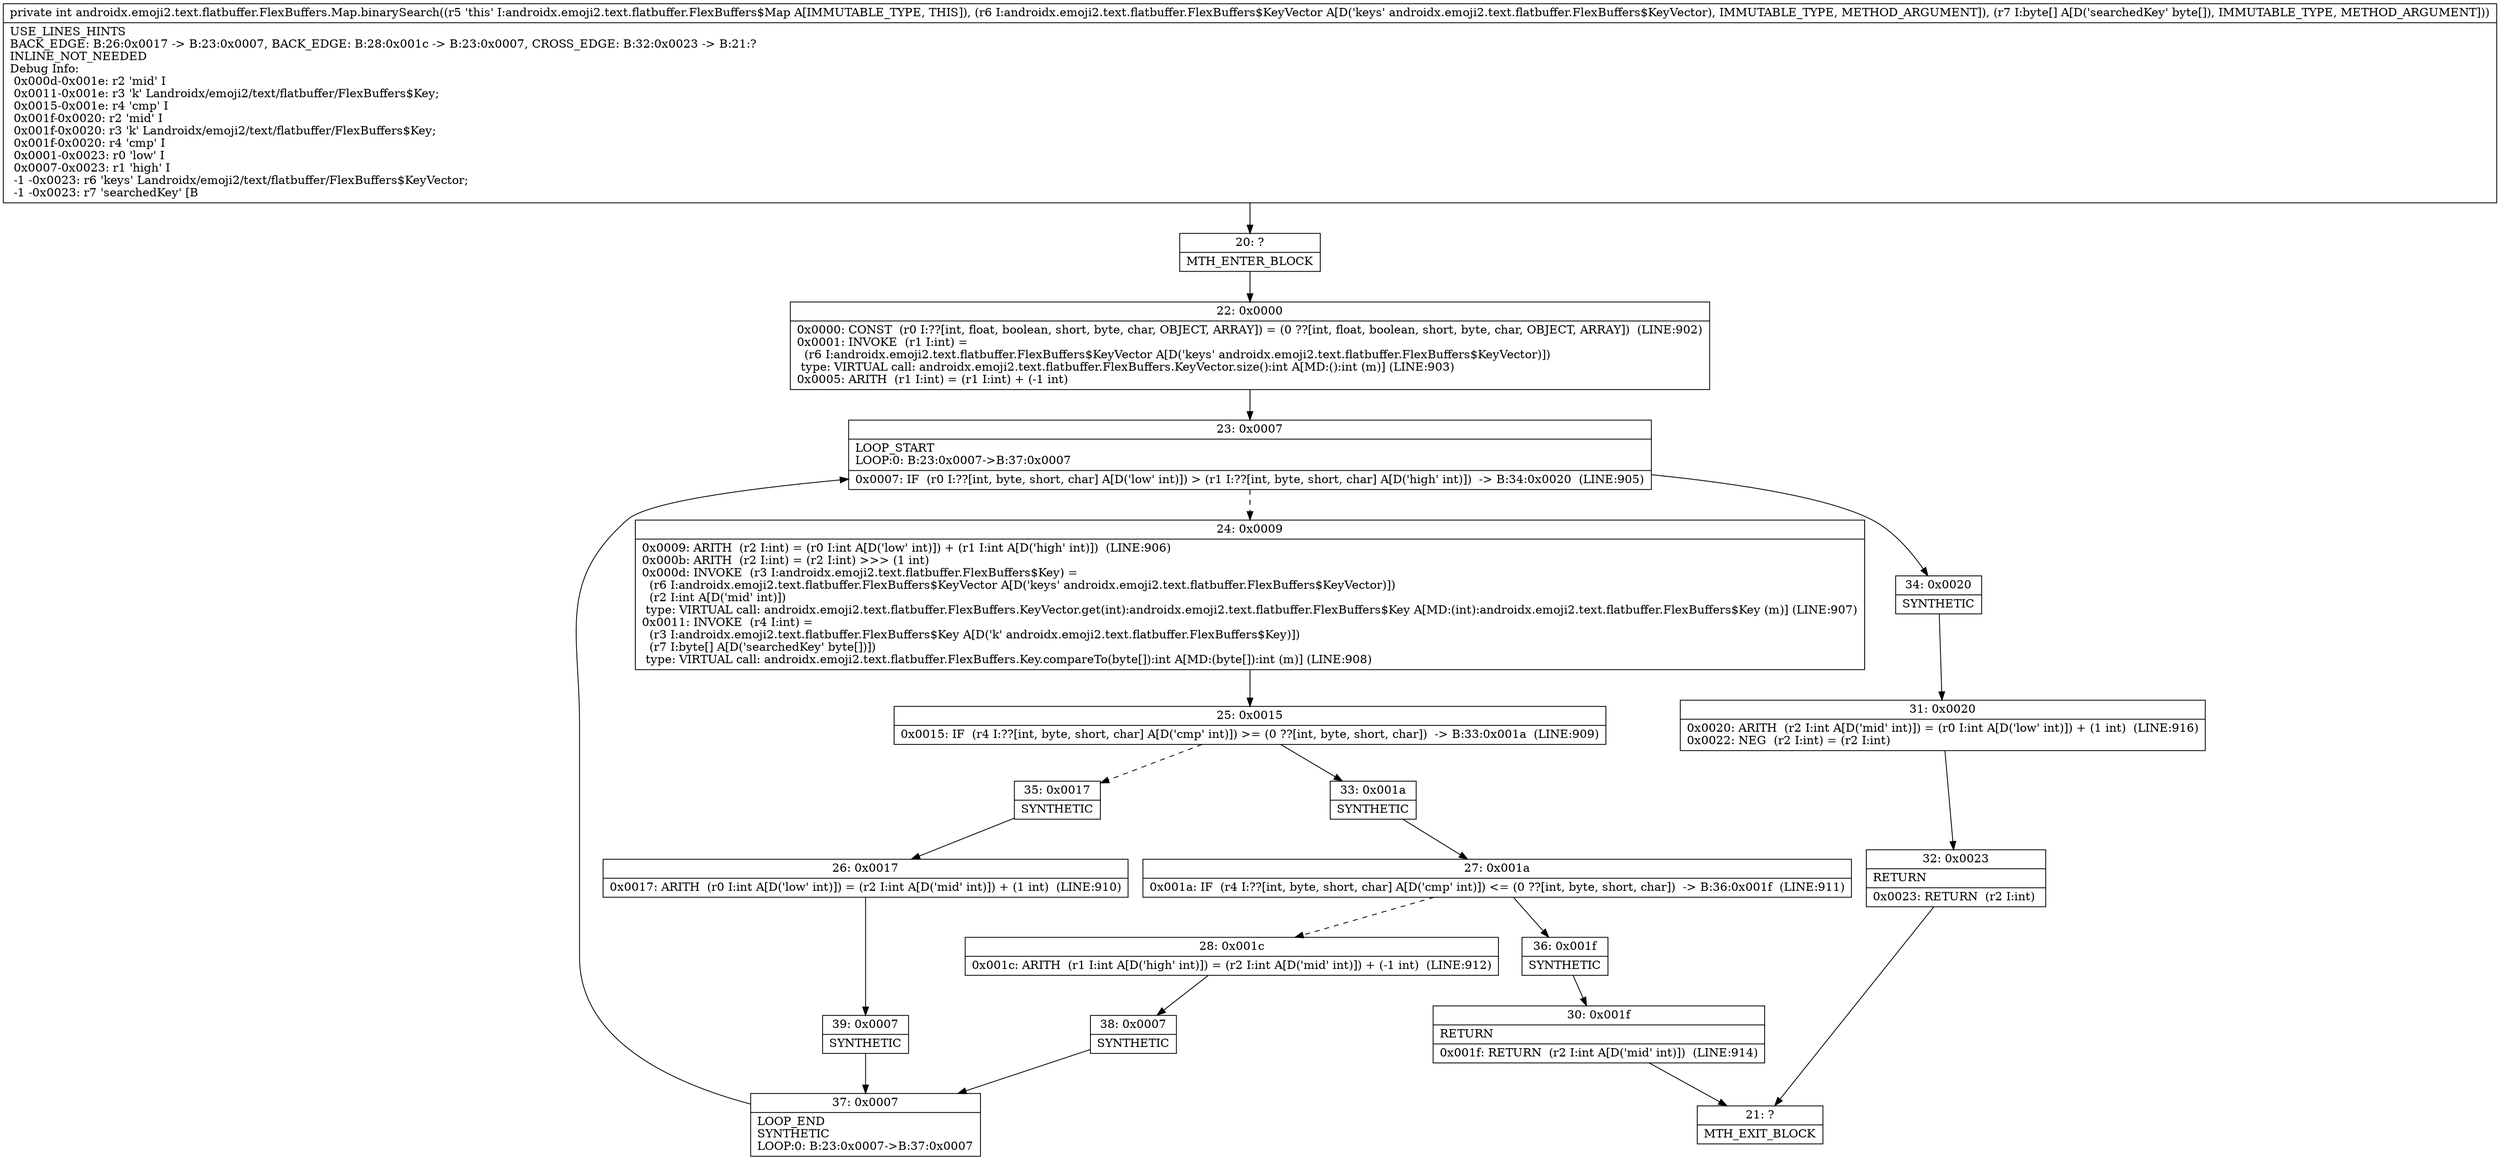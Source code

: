 digraph "CFG forandroidx.emoji2.text.flatbuffer.FlexBuffers.Map.binarySearch(Landroidx\/emoji2\/text\/flatbuffer\/FlexBuffers$KeyVector;[B)I" {
Node_20 [shape=record,label="{20\:\ ?|MTH_ENTER_BLOCK\l}"];
Node_22 [shape=record,label="{22\:\ 0x0000|0x0000: CONST  (r0 I:??[int, float, boolean, short, byte, char, OBJECT, ARRAY]) = (0 ??[int, float, boolean, short, byte, char, OBJECT, ARRAY])  (LINE:902)\l0x0001: INVOKE  (r1 I:int) = \l  (r6 I:androidx.emoji2.text.flatbuffer.FlexBuffers$KeyVector A[D('keys' androidx.emoji2.text.flatbuffer.FlexBuffers$KeyVector)])\l type: VIRTUAL call: androidx.emoji2.text.flatbuffer.FlexBuffers.KeyVector.size():int A[MD:():int (m)] (LINE:903)\l0x0005: ARITH  (r1 I:int) = (r1 I:int) + (\-1 int) \l}"];
Node_23 [shape=record,label="{23\:\ 0x0007|LOOP_START\lLOOP:0: B:23:0x0007\-\>B:37:0x0007\l|0x0007: IF  (r0 I:??[int, byte, short, char] A[D('low' int)]) \> (r1 I:??[int, byte, short, char] A[D('high' int)])  \-\> B:34:0x0020  (LINE:905)\l}"];
Node_24 [shape=record,label="{24\:\ 0x0009|0x0009: ARITH  (r2 I:int) = (r0 I:int A[D('low' int)]) + (r1 I:int A[D('high' int)])  (LINE:906)\l0x000b: ARITH  (r2 I:int) = (r2 I:int) \>\>\> (1 int) \l0x000d: INVOKE  (r3 I:androidx.emoji2.text.flatbuffer.FlexBuffers$Key) = \l  (r6 I:androidx.emoji2.text.flatbuffer.FlexBuffers$KeyVector A[D('keys' androidx.emoji2.text.flatbuffer.FlexBuffers$KeyVector)])\l  (r2 I:int A[D('mid' int)])\l type: VIRTUAL call: androidx.emoji2.text.flatbuffer.FlexBuffers.KeyVector.get(int):androidx.emoji2.text.flatbuffer.FlexBuffers$Key A[MD:(int):androidx.emoji2.text.flatbuffer.FlexBuffers$Key (m)] (LINE:907)\l0x0011: INVOKE  (r4 I:int) = \l  (r3 I:androidx.emoji2.text.flatbuffer.FlexBuffers$Key A[D('k' androidx.emoji2.text.flatbuffer.FlexBuffers$Key)])\l  (r7 I:byte[] A[D('searchedKey' byte[])])\l type: VIRTUAL call: androidx.emoji2.text.flatbuffer.FlexBuffers.Key.compareTo(byte[]):int A[MD:(byte[]):int (m)] (LINE:908)\l}"];
Node_25 [shape=record,label="{25\:\ 0x0015|0x0015: IF  (r4 I:??[int, byte, short, char] A[D('cmp' int)]) \>= (0 ??[int, byte, short, char])  \-\> B:33:0x001a  (LINE:909)\l}"];
Node_33 [shape=record,label="{33\:\ 0x001a|SYNTHETIC\l}"];
Node_27 [shape=record,label="{27\:\ 0x001a|0x001a: IF  (r4 I:??[int, byte, short, char] A[D('cmp' int)]) \<= (0 ??[int, byte, short, char])  \-\> B:36:0x001f  (LINE:911)\l}"];
Node_28 [shape=record,label="{28\:\ 0x001c|0x001c: ARITH  (r1 I:int A[D('high' int)]) = (r2 I:int A[D('mid' int)]) + (\-1 int)  (LINE:912)\l}"];
Node_38 [shape=record,label="{38\:\ 0x0007|SYNTHETIC\l}"];
Node_37 [shape=record,label="{37\:\ 0x0007|LOOP_END\lSYNTHETIC\lLOOP:0: B:23:0x0007\-\>B:37:0x0007\l}"];
Node_36 [shape=record,label="{36\:\ 0x001f|SYNTHETIC\l}"];
Node_30 [shape=record,label="{30\:\ 0x001f|RETURN\l|0x001f: RETURN  (r2 I:int A[D('mid' int)])  (LINE:914)\l}"];
Node_21 [shape=record,label="{21\:\ ?|MTH_EXIT_BLOCK\l}"];
Node_35 [shape=record,label="{35\:\ 0x0017|SYNTHETIC\l}"];
Node_26 [shape=record,label="{26\:\ 0x0017|0x0017: ARITH  (r0 I:int A[D('low' int)]) = (r2 I:int A[D('mid' int)]) + (1 int)  (LINE:910)\l}"];
Node_39 [shape=record,label="{39\:\ 0x0007|SYNTHETIC\l}"];
Node_34 [shape=record,label="{34\:\ 0x0020|SYNTHETIC\l}"];
Node_31 [shape=record,label="{31\:\ 0x0020|0x0020: ARITH  (r2 I:int A[D('mid' int)]) = (r0 I:int A[D('low' int)]) + (1 int)  (LINE:916)\l0x0022: NEG  (r2 I:int) = (r2 I:int) \l}"];
Node_32 [shape=record,label="{32\:\ 0x0023|RETURN\l|0x0023: RETURN  (r2 I:int) \l}"];
MethodNode[shape=record,label="{private int androidx.emoji2.text.flatbuffer.FlexBuffers.Map.binarySearch((r5 'this' I:androidx.emoji2.text.flatbuffer.FlexBuffers$Map A[IMMUTABLE_TYPE, THIS]), (r6 I:androidx.emoji2.text.flatbuffer.FlexBuffers$KeyVector A[D('keys' androidx.emoji2.text.flatbuffer.FlexBuffers$KeyVector), IMMUTABLE_TYPE, METHOD_ARGUMENT]), (r7 I:byte[] A[D('searchedKey' byte[]), IMMUTABLE_TYPE, METHOD_ARGUMENT]))  | USE_LINES_HINTS\lBACK_EDGE: B:26:0x0017 \-\> B:23:0x0007, BACK_EDGE: B:28:0x001c \-\> B:23:0x0007, CROSS_EDGE: B:32:0x0023 \-\> B:21:?\lINLINE_NOT_NEEDED\lDebug Info:\l  0x000d\-0x001e: r2 'mid' I\l  0x0011\-0x001e: r3 'k' Landroidx\/emoji2\/text\/flatbuffer\/FlexBuffers$Key;\l  0x0015\-0x001e: r4 'cmp' I\l  0x001f\-0x0020: r2 'mid' I\l  0x001f\-0x0020: r3 'k' Landroidx\/emoji2\/text\/flatbuffer\/FlexBuffers$Key;\l  0x001f\-0x0020: r4 'cmp' I\l  0x0001\-0x0023: r0 'low' I\l  0x0007\-0x0023: r1 'high' I\l  \-1 \-0x0023: r6 'keys' Landroidx\/emoji2\/text\/flatbuffer\/FlexBuffers$KeyVector;\l  \-1 \-0x0023: r7 'searchedKey' [B\l}"];
MethodNode -> Node_20;Node_20 -> Node_22;
Node_22 -> Node_23;
Node_23 -> Node_24[style=dashed];
Node_23 -> Node_34;
Node_24 -> Node_25;
Node_25 -> Node_33;
Node_25 -> Node_35[style=dashed];
Node_33 -> Node_27;
Node_27 -> Node_28[style=dashed];
Node_27 -> Node_36;
Node_28 -> Node_38;
Node_38 -> Node_37;
Node_37 -> Node_23;
Node_36 -> Node_30;
Node_30 -> Node_21;
Node_35 -> Node_26;
Node_26 -> Node_39;
Node_39 -> Node_37;
Node_34 -> Node_31;
Node_31 -> Node_32;
Node_32 -> Node_21;
}

